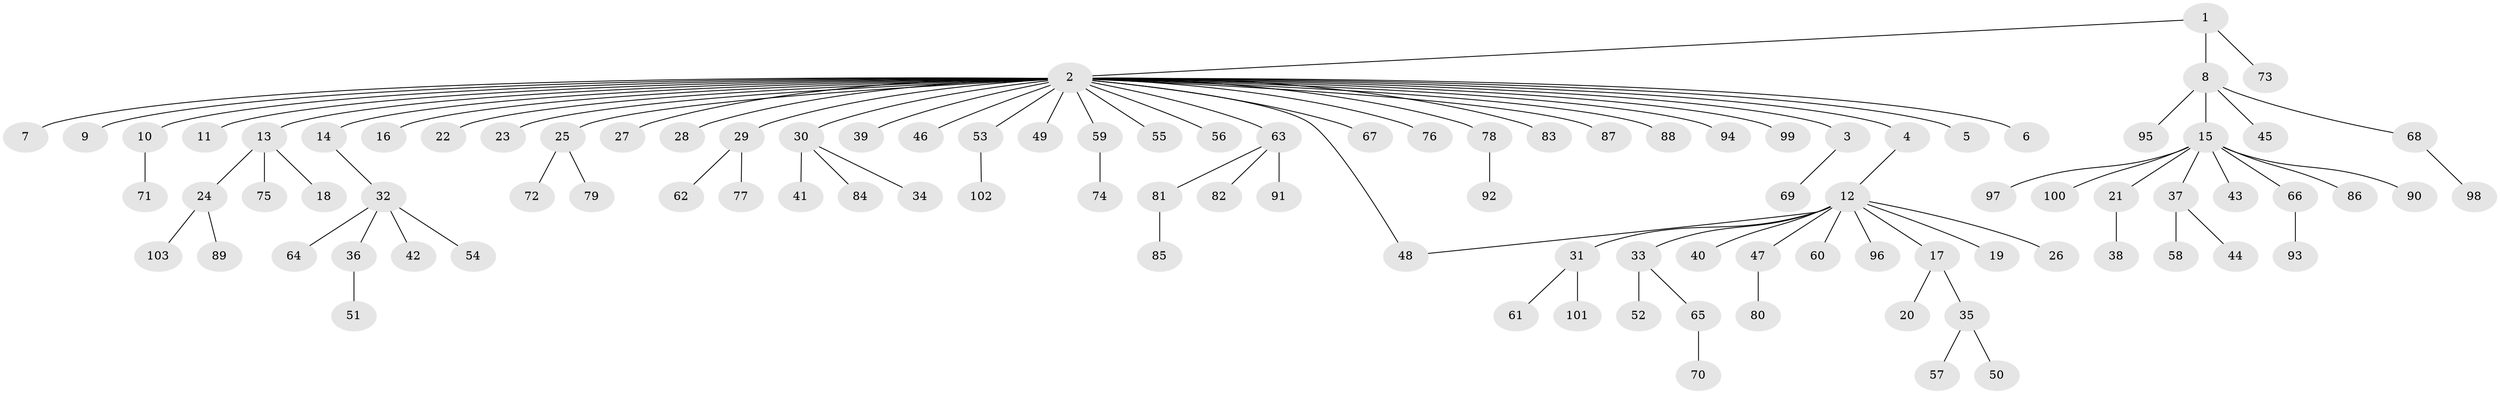 // coarse degree distribution, {2: 0.14814814814814814, 36: 0.012345679012345678, 1: 0.7407407407407407, 4: 0.024691358024691357, 11: 0.012345679012345678, 9: 0.012345679012345678, 3: 0.037037037037037035, 5: 0.012345679012345678}
// Generated by graph-tools (version 1.1) at 2025/23/03/03/25 07:23:50]
// undirected, 103 vertices, 103 edges
graph export_dot {
graph [start="1"]
  node [color=gray90,style=filled];
  1;
  2;
  3;
  4;
  5;
  6;
  7;
  8;
  9;
  10;
  11;
  12;
  13;
  14;
  15;
  16;
  17;
  18;
  19;
  20;
  21;
  22;
  23;
  24;
  25;
  26;
  27;
  28;
  29;
  30;
  31;
  32;
  33;
  34;
  35;
  36;
  37;
  38;
  39;
  40;
  41;
  42;
  43;
  44;
  45;
  46;
  47;
  48;
  49;
  50;
  51;
  52;
  53;
  54;
  55;
  56;
  57;
  58;
  59;
  60;
  61;
  62;
  63;
  64;
  65;
  66;
  67;
  68;
  69;
  70;
  71;
  72;
  73;
  74;
  75;
  76;
  77;
  78;
  79;
  80;
  81;
  82;
  83;
  84;
  85;
  86;
  87;
  88;
  89;
  90;
  91;
  92;
  93;
  94;
  95;
  96;
  97;
  98;
  99;
  100;
  101;
  102;
  103;
  1 -- 2;
  1 -- 8;
  1 -- 73;
  2 -- 3;
  2 -- 4;
  2 -- 5;
  2 -- 6;
  2 -- 7;
  2 -- 9;
  2 -- 10;
  2 -- 11;
  2 -- 13;
  2 -- 14;
  2 -- 16;
  2 -- 22;
  2 -- 23;
  2 -- 25;
  2 -- 27;
  2 -- 28;
  2 -- 29;
  2 -- 30;
  2 -- 39;
  2 -- 46;
  2 -- 48;
  2 -- 49;
  2 -- 53;
  2 -- 55;
  2 -- 56;
  2 -- 59;
  2 -- 63;
  2 -- 67;
  2 -- 76;
  2 -- 78;
  2 -- 83;
  2 -- 87;
  2 -- 88;
  2 -- 94;
  2 -- 99;
  3 -- 69;
  4 -- 12;
  8 -- 15;
  8 -- 45;
  8 -- 68;
  8 -- 95;
  10 -- 71;
  12 -- 17;
  12 -- 19;
  12 -- 26;
  12 -- 31;
  12 -- 33;
  12 -- 40;
  12 -- 47;
  12 -- 48;
  12 -- 60;
  12 -- 96;
  13 -- 18;
  13 -- 24;
  13 -- 75;
  14 -- 32;
  15 -- 21;
  15 -- 37;
  15 -- 43;
  15 -- 66;
  15 -- 86;
  15 -- 90;
  15 -- 97;
  15 -- 100;
  17 -- 20;
  17 -- 35;
  21 -- 38;
  24 -- 89;
  24 -- 103;
  25 -- 72;
  25 -- 79;
  29 -- 62;
  29 -- 77;
  30 -- 34;
  30 -- 41;
  30 -- 84;
  31 -- 61;
  31 -- 101;
  32 -- 36;
  32 -- 42;
  32 -- 54;
  32 -- 64;
  33 -- 52;
  33 -- 65;
  35 -- 50;
  35 -- 57;
  36 -- 51;
  37 -- 44;
  37 -- 58;
  47 -- 80;
  53 -- 102;
  59 -- 74;
  63 -- 81;
  63 -- 82;
  63 -- 91;
  65 -- 70;
  66 -- 93;
  68 -- 98;
  78 -- 92;
  81 -- 85;
}
